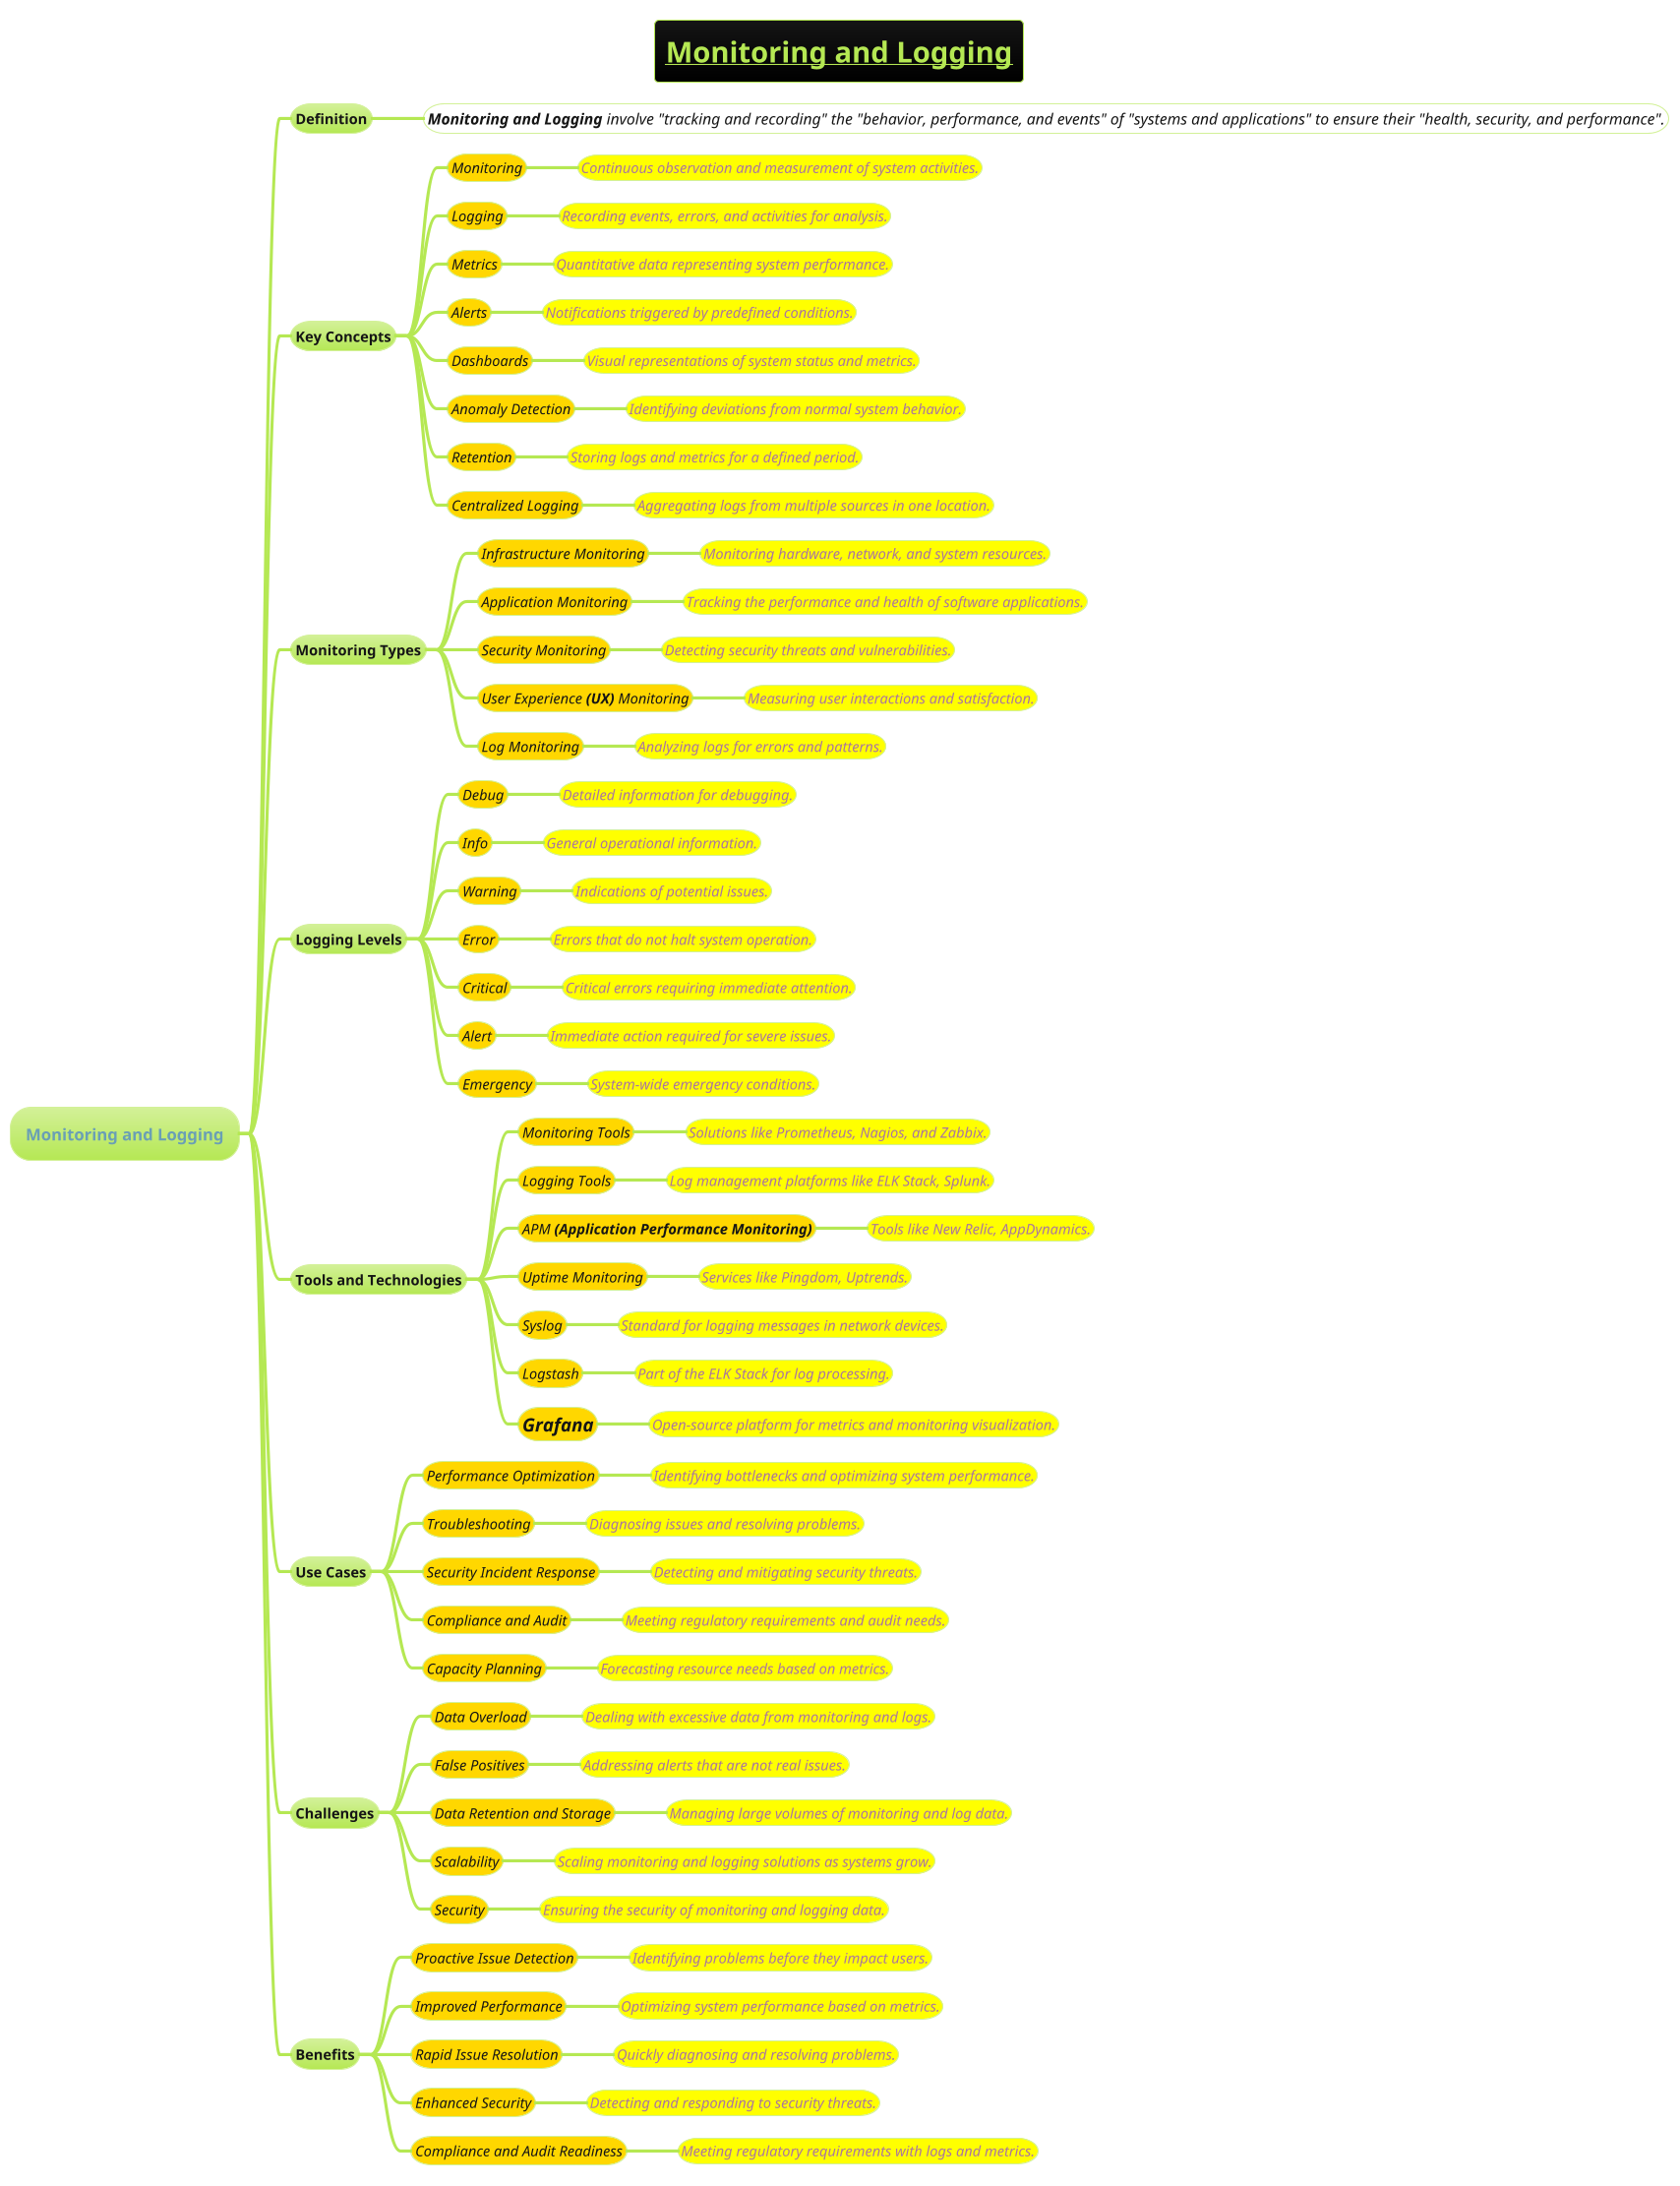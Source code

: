 @startmindmap
title =__Monitoring and Logging__

!theme hacker

* Monitoring and Logging
** Definition
***[#white] ====<size:15>**Monitoring and Logging** involve "tracking and recording" the "behavior, performance, and events" of "systems and applications" to ensure their "health, security, and performance".

** Key Concepts
***[#gold] ====<size:14>Monitoring
****[#yellow] ====<size:14>Continuous observation and measurement of system activities.
***[#gold] ====<size:14>Logging
****[#yellow] ====<size:14>Recording events, errors, and activities for analysis.
***[#gold] ====<size:14>Metrics
****[#yellow] ====<size:14>Quantitative data representing system performance.
***[#gold] ====<size:14>Alerts
****[#yellow] ====<size:14>Notifications triggered by predefined conditions.
***[#gold] ====<size:14>Dashboards
****[#yellow] ====<size:14>Visual representations of system status and metrics.
***[#gold] ====<size:14>Anomaly Detection
****[#yellow] ====<size:14>Identifying deviations from normal system behavior.
***[#gold] ====<size:14>Retention
****[#yellow] ====<size:14>Storing logs and metrics for a defined period.
***[#gold] ====<size:14>Centralized Logging
****[#yellow] ====<size:14>Aggregating logs from multiple sources in one location.

** Monitoring Types
***[#gold] ====<size:14>Infrastructure Monitoring
****[#yellow] ====<size:14>Monitoring hardware, network, and system resources.
***[#gold] ====<size:14>Application Monitoring
****[#yellow] ====<size:14>Tracking the performance and health of software applications.
***[#gold] ====<size:14>Security Monitoring
****[#yellow] ====<size:14>Detecting security threats and vulnerabilities.
***[#gold] ====<size:14>User Experience **(UX)** Monitoring
****[#yellow] ====<size:14>Measuring user interactions and satisfaction.
***[#gold] ====<size:14>Log Monitoring
****[#yellow] ====<size:14>Analyzing logs for errors and patterns.

** Logging Levels
***[#gold] ====<size:14>Debug
****[#yellow] ====<size:14>Detailed information for debugging.
***[#gold] ====<size:14>Info
****[#yellow] ====<size:14>General operational information.
***[#gold] ====<size:14>Warning
****[#yellow] ====<size:14>Indications of potential issues.
***[#gold] ====<size:14>Error
****[#yellow] ====<size:14>Errors that do not halt system operation.
***[#gold] ====<size:14>Critical
****[#yellow] ====<size:14>Critical errors requiring immediate attention.
***[#gold] ====<size:14>Alert
****[#yellow] ====<size:14>Immediate action required for severe issues.
***[#gold] ====<size:14>Emergency
****[#yellow] ====<size:14>System-wide emergency conditions.

** Tools and Technologies
***[#gold] ====<size:14>Monitoring Tools
****[#yellow] ====<size:14>Solutions like Prometheus, Nagios, and Zabbix.
***[#gold] ====<size:14>Logging Tools
****[#yellow] ====<size:14>Log management platforms like ELK Stack, Splunk.
***[#gold] ====<size:14>APM **(Application Performance Monitoring)**
****[#yellow] ====<size:14>Tools like New Relic, AppDynamics.
***[#gold] ====<size:14>Uptime Monitoring
****[#yellow] ====<size:14>Services like Pingdom, Uptrends.
***[#gold] ====<size:14>Syslog
****[#yellow] ====<size:14>Standard for logging messages in network devices.
***[#gold] ====<size:14>Logstash
****[#yellow] ====<size:14>Part of the ELK Stack for log processing.
***[#gold] ====<size:18>**Grafana**
****[#yellow] ====<size:14>Open-source platform for metrics and monitoring visualization.

** Use Cases
***[#gold] ====<size:14>Performance Optimization
****[#yellow] ====<size:14>Identifying bottlenecks and optimizing system performance.
***[#gold] ====<size:14>Troubleshooting
****[#yellow] ====<size:14>Diagnosing issues and resolving problems.
***[#gold] ====<size:14>Security Incident Response
****[#yellow] ====<size:14>Detecting and mitigating security threats.
***[#gold] ====<size:14>Compliance and Audit
****[#yellow] ====<size:14>Meeting regulatory requirements and audit needs.
***[#gold] ====<size:14>Capacity Planning
****[#yellow] ====<size:14>Forecasting resource needs based on metrics.

** Challenges
***[#gold] ====<size:14>Data Overload
****[#yellow] ====<size:14>Dealing with excessive data from monitoring and logs.
***[#gold] ====<size:14>False Positives
****[#yellow] ====<size:14>Addressing alerts that are not real issues.
***[#gold] ====<size:14>Data Retention and Storage
****[#yellow] ====<size:14>Managing large volumes of monitoring and log data.
***[#gold] ====<size:14>Scalability
****[#yellow] ====<size:14>Scaling monitoring and logging solutions as systems grow.
***[#gold] ====<size:14>Security
****[#yellow] ====<size:14>Ensuring the security of monitoring and logging data.

** Benefits
***[#gold] ====<size:14>Proactive Issue Detection
****[#yellow] ====<size:14>Identifying problems before they impact users.
***[#gold] ====<size:14>Improved Performance
****[#yellow] ====<size:14>Optimizing system performance based on metrics.
***[#gold] ====<size:14>Rapid Issue Resolution
****[#yellow] ====<size:14>Quickly diagnosing and resolving problems.
***[#gold] ====<size:14>Enhanced Security
****[#yellow] ====<size:14>Detecting and responding to security threats.
***[#gold] ====<size:14>Compliance and Audit Readiness
****[#yellow] ====<size:14>Meeting regulatory requirements with logs and metrics.

@endmindmap
